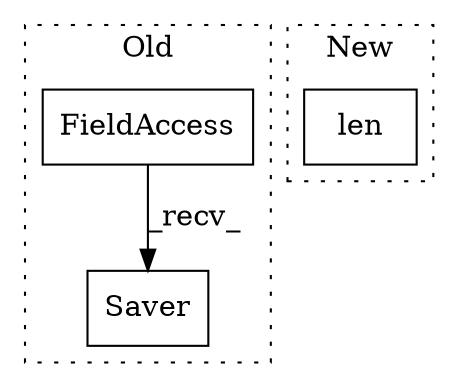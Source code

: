 digraph G {
subgraph cluster0 {
1 [label="Saver" a="32" s="5951" l="7" shape="box"];
3 [label="FieldAccess" a="22" s="5934" l="16" shape="box"];
label = "Old";
style="dotted";
}
subgraph cluster1 {
2 [label="len" a="32" s="6734,6759" l="4,1" shape="box"];
label = "New";
style="dotted";
}
3 -> 1 [label="_recv_"];
}
